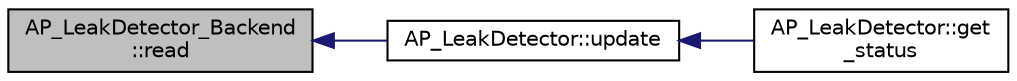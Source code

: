 digraph "AP_LeakDetector_Backend::read"
{
 // INTERACTIVE_SVG=YES
  edge [fontname="Helvetica",fontsize="10",labelfontname="Helvetica",labelfontsize="10"];
  node [fontname="Helvetica",fontsize="10",shape=record];
  rankdir="LR";
  Node1 [label="AP_LeakDetector_Backend\l::read",height=0.2,width=0.4,color="black", fillcolor="grey75", style="filled", fontcolor="black"];
  Node1 -> Node2 [dir="back",color="midnightblue",fontsize="10",style="solid",fontname="Helvetica"];
  Node2 [label="AP_LeakDetector::update",height=0.2,width=0.4,color="black", fillcolor="white", style="filled",URL="$classAP__LeakDetector.html#a33b352a1df42f258fe3a814a830257fe"];
  Node2 -> Node3 [dir="back",color="midnightblue",fontsize="10",style="solid",fontname="Helvetica"];
  Node3 [label="AP_LeakDetector::get\l_status",height=0.2,width=0.4,color="black", fillcolor="white", style="filled",URL="$classAP__LeakDetector.html#abeafa40bad2ed4a420e4a7194af626cb"];
}
